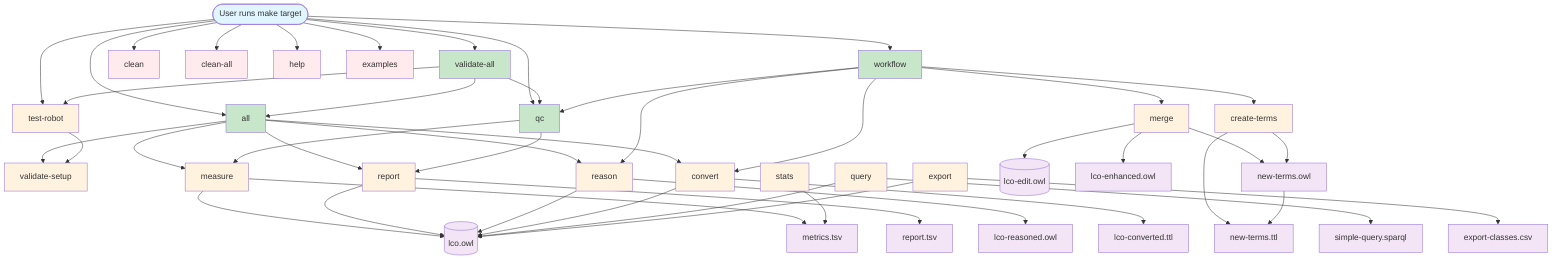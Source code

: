 flowchart TD
    %% Entry points
    START([User runs make target])
    
    %% Main targets
    ALL[all]
    VALIDATE[validate-setup]
    TEST[test-robot]
    WORKFLOW[workflow]
    QC[qc]
    VALIDATE_ALL[validate-all]
    
    %% Individual operations
    MEASURE[measure]
    REPORT[report]
    MERGE[merge]
    REASON[reason]
    CONVERT[convert]
    QUERY[query]
    EXPORT[export]
    CREATE_TERMS[create-terms]
    STATS[stats]
    
    %% File dependencies
    INPUT_OWL[(lco.owl)]
    EDIT_OWL[(lco-edit.owl)]
    METRICS_TSV[metrics.tsv]
    REPORT_TSV[report.tsv]
    ENHANCED_OWL[lco-enhanced.owl]
    REASONED_OWL[lco-reasoned.owl]
    CONVERTED_TTL[lco-converted.ttl]
    QUERY_SPARQL[simple-query.sparql]
    EXPORT_CSV[export-classes.csv]
    NEW_TERMS_TTL[new-terms.ttl]
    NEW_TERMS_OWL[new-terms.owl]
    
    %% Maintenance
    CLEAN[clean]
    CLEAN_ALL[clean-all]
    HELP[help]
    EXAMPLES[examples]
    
    %% Main workflow connections
    START --> ALL
    START --> WORKFLOW
    START --> QC
    START --> VALIDATE_ALL
    START --> TEST
    
    %% ALL target dependencies
    ALL --> VALIDATE
    ALL --> MEASURE
    ALL --> REPORT
    ALL --> REASON
    ALL --> CONVERT
    
    %% VALIDATE_ALL dependencies
    VALIDATE_ALL --> TEST
    VALIDATE_ALL --> ALL
    VALIDATE_ALL --> QC
    
    %% WORKFLOW dependencies
    WORKFLOW --> CREATE_TERMS
    WORKFLOW --> MERGE
    WORKFLOW --> REASON
    WORKFLOW --> CONVERT
    WORKFLOW --> QC
    
    %% QC dependencies
    QC --> REPORT
    QC --> MEASURE
    
    %% TEST dependencies
    TEST --> VALIDATE
    
    %% Individual operation dependencies
    MEASURE --> INPUT_OWL
    MEASURE --> METRICS_TSV
    
    REPORT --> INPUT_OWL
    REPORT --> REPORT_TSV
    
    REASON --> INPUT_OWL
    REASON --> REASONED_OWL
    
    CONVERT --> INPUT_OWL
    CONVERT --> CONVERTED_TTL
    
    MERGE --> EDIT_OWL
    MERGE --> NEW_TERMS_OWL
    MERGE --> ENHANCED_OWL
    
    QUERY --> QUERY_SPARQL
    QUERY --> INPUT_OWL
    
    EXPORT --> INPUT_OWL
    EXPORT --> EXPORT_CSV
    
    CREATE_TERMS --> NEW_TERMS_TTL
    CREATE_TERMS --> NEW_TERMS_OWL
    
    STATS --> METRICS_TSV
    
    %% File creation dependencies
    NEW_TERMS_OWL --> NEW_TERMS_TTL
    
    %% Maintenance targets
    START --> CLEAN
    START --> CLEAN_ALL
    START --> HELP
    START --> EXAMPLES
    
    %% Styling
    classDef entryPoint fill:#e1f5fe
    classDef mainTarget fill:#c8e6c9
    classDef operation fill:#fff3e0
    classDef file fill:#f3e5f5
    classDef maintenance fill:#ffebee
    
    class START entryPoint
    class ALL,WORKFLOW,QC,VALIDATE_ALL mainTarget
    class MEASURE,REPORT,MERGE,REASON,CONVERT,QUERY,EXPORT,CREATE_TERMS,STATS,VALIDATE,TEST operation
    class INPUT_OWL,EDIT_OWL,METRICS_TSV,REPORT_TSV,ENHANCED_OWL,REASONED_OWL,CONVERTED_TTL,QUERY_SPARQL,EXPORT_CSV,NEW_TERMS_TTL,NEW_TERMS_OWL file
    class CLEAN,CLEAN_ALL,HELP,EXAMPLES maintenance